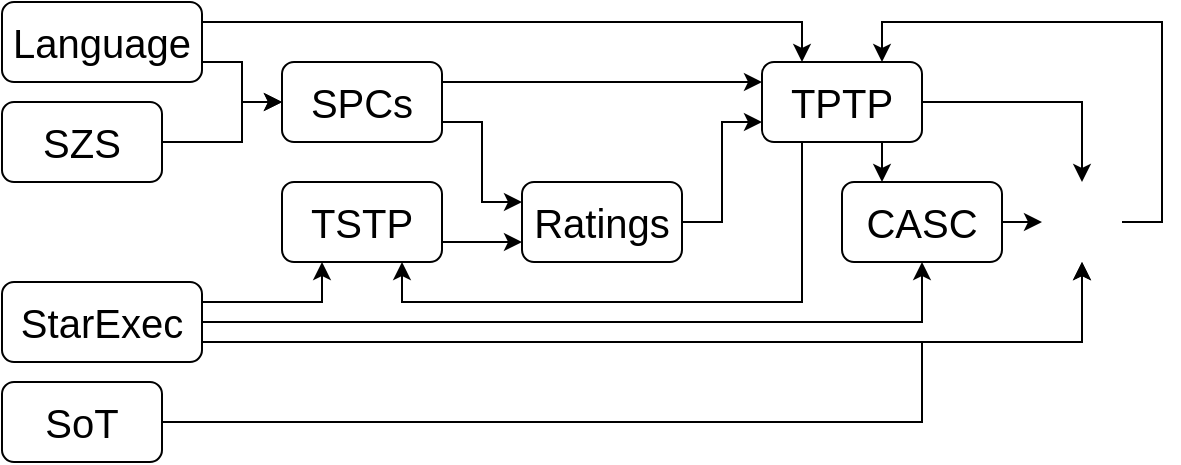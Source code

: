 <mxfile version="23.0.2" type="device">
  <diagram name="Page-1" id="uqgvIvUCK6CzbPvATyQK">
    <mxGraphModel dx="768" dy="589" grid="1" gridSize="10" guides="1" tooltips="1" connect="1" arrows="1" fold="1" page="1" pageScale="1" pageWidth="1100" pageHeight="850" math="0" shadow="0">
      <root>
        <mxCell id="0" />
        <mxCell id="1" parent="0" />
        <mxCell id="HshRdWOyy7-usdvPD1zY-7" value="" style="group" parent="1" vertex="1" connectable="0">
          <mxGeometry x="540" y="190" width="80" height="40" as="geometry" />
        </mxCell>
        <mxCell id="HshRdWOyy7-usdvPD1zY-4" value="" style="rounded=1;whiteSpace=wrap;html=1;" parent="HshRdWOyy7-usdvPD1zY-7" vertex="1">
          <mxGeometry width="80" height="40" as="geometry" />
        </mxCell>
        <mxCell id="HshRdWOyy7-usdvPD1zY-6" value="&lt;font style=&quot;font-size: 20px;&quot;&gt;CASC&lt;/font&gt;" style="text;html=1;strokeColor=none;fillColor=none;align=center;verticalAlign=middle;whiteSpace=wrap;rounded=0;" parent="HshRdWOyy7-usdvPD1zY-7" vertex="1">
          <mxGeometry x="10" y="5" width="60" height="30" as="geometry" />
        </mxCell>
        <mxCell id="HshRdWOyy7-usdvPD1zY-8" value="" style="group" parent="1" vertex="1" connectable="0">
          <mxGeometry x="260" y="190" width="80" height="40" as="geometry" />
        </mxCell>
        <mxCell id="HshRdWOyy7-usdvPD1zY-9" value="" style="rounded=1;whiteSpace=wrap;html=1;" parent="HshRdWOyy7-usdvPD1zY-8" vertex="1">
          <mxGeometry width="80" height="40" as="geometry" />
        </mxCell>
        <mxCell id="HshRdWOyy7-usdvPD1zY-10" value="&lt;font style=&quot;font-size: 20px;&quot;&gt;TSTP&lt;/font&gt;" style="text;html=1;strokeColor=none;fillColor=none;align=center;verticalAlign=middle;whiteSpace=wrap;rounded=0;" parent="HshRdWOyy7-usdvPD1zY-8" vertex="1">
          <mxGeometry x="10" y="5" width="60" height="30" as="geometry" />
        </mxCell>
        <mxCell id="HshRdWOyy7-usdvPD1zY-11" value="" style="group" parent="1" vertex="1" connectable="0">
          <mxGeometry x="500" y="130" width="80" height="40" as="geometry" />
        </mxCell>
        <mxCell id="HshRdWOyy7-usdvPD1zY-12" value="" style="rounded=1;whiteSpace=wrap;html=1;" parent="HshRdWOyy7-usdvPD1zY-11" vertex="1">
          <mxGeometry width="80" height="40" as="geometry" />
        </mxCell>
        <mxCell id="HshRdWOyy7-usdvPD1zY-13" value="&lt;font style=&quot;font-size: 20px;&quot;&gt;TPTP&lt;/font&gt;" style="text;html=1;strokeColor=none;fillColor=none;align=center;verticalAlign=middle;whiteSpace=wrap;rounded=0;" parent="HshRdWOyy7-usdvPD1zY-11" vertex="1">
          <mxGeometry x="10" y="5" width="60" height="30" as="geometry" />
        </mxCell>
        <mxCell id="HshRdWOyy7-usdvPD1zY-14" value="" style="group" parent="1" vertex="1" connectable="0">
          <mxGeometry x="380" y="190" width="80" height="40" as="geometry" />
        </mxCell>
        <mxCell id="HshRdWOyy7-usdvPD1zY-15" value="" style="rounded=1;whiteSpace=wrap;html=1;" parent="HshRdWOyy7-usdvPD1zY-14" vertex="1">
          <mxGeometry width="80" height="40" as="geometry" />
        </mxCell>
        <mxCell id="HshRdWOyy7-usdvPD1zY-16" value="&lt;font style=&quot;font-size: 20px;&quot;&gt;Ratings&lt;/font&gt;" style="text;html=1;strokeColor=none;fillColor=none;align=center;verticalAlign=middle;whiteSpace=wrap;rounded=0;" parent="HshRdWOyy7-usdvPD1zY-14" vertex="1">
          <mxGeometry x="10" y="5" width="60" height="30" as="geometry" />
        </mxCell>
        <mxCell id="HshRdWOyy7-usdvPD1zY-17" value="" style="group" parent="1" vertex="1" connectable="0">
          <mxGeometry x="120" y="100" width="100" height="40" as="geometry" />
        </mxCell>
        <mxCell id="HshRdWOyy7-usdvPD1zY-18" value="" style="rounded=1;whiteSpace=wrap;html=1;" parent="HshRdWOyy7-usdvPD1zY-17" vertex="1">
          <mxGeometry width="100" height="40" as="geometry" />
        </mxCell>
        <mxCell id="HshRdWOyy7-usdvPD1zY-19" value="&lt;font style=&quot;font-size: 20px;&quot;&gt;Language&lt;/font&gt;" style="text;html=1;strokeColor=none;fillColor=none;align=center;verticalAlign=middle;whiteSpace=wrap;rounded=0;" parent="HshRdWOyy7-usdvPD1zY-17" vertex="1">
          <mxGeometry x="20" y="5" width="60" height="30" as="geometry" />
        </mxCell>
        <mxCell id="HshRdWOyy7-usdvPD1zY-20" value="" style="group" parent="1" vertex="1" connectable="0">
          <mxGeometry x="120" y="290" width="80" height="40" as="geometry" />
        </mxCell>
        <mxCell id="HshRdWOyy7-usdvPD1zY-21" value="" style="rounded=1;whiteSpace=wrap;html=1;" parent="HshRdWOyy7-usdvPD1zY-20" vertex="1">
          <mxGeometry width="80" height="40" as="geometry" />
        </mxCell>
        <mxCell id="HshRdWOyy7-usdvPD1zY-22" value="&lt;font style=&quot;font-size: 20px;&quot;&gt;SoT&lt;/font&gt;" style="text;html=1;strokeColor=none;fillColor=none;align=center;verticalAlign=middle;whiteSpace=wrap;rounded=0;" parent="HshRdWOyy7-usdvPD1zY-20" vertex="1">
          <mxGeometry x="10" y="5" width="60" height="30" as="geometry" />
        </mxCell>
        <mxCell id="HshRdWOyy7-usdvPD1zY-23" value="" style="group" parent="1" vertex="1" connectable="0">
          <mxGeometry x="260" y="130" width="80" height="40" as="geometry" />
        </mxCell>
        <mxCell id="HshRdWOyy7-usdvPD1zY-24" value="" style="rounded=1;whiteSpace=wrap;html=1;" parent="HshRdWOyy7-usdvPD1zY-23" vertex="1">
          <mxGeometry width="80" height="40" as="geometry" />
        </mxCell>
        <mxCell id="HshRdWOyy7-usdvPD1zY-25" value="&lt;font style=&quot;font-size: 20px;&quot;&gt;SPCs&lt;/font&gt;" style="text;html=1;strokeColor=none;fillColor=none;align=center;verticalAlign=middle;whiteSpace=wrap;rounded=0;" parent="HshRdWOyy7-usdvPD1zY-23" vertex="1">
          <mxGeometry x="10" y="5" width="60" height="30" as="geometry" />
        </mxCell>
        <mxCell id="HshRdWOyy7-usdvPD1zY-26" value="" style="group" parent="1" vertex="1" connectable="0">
          <mxGeometry x="120" y="150" width="80" height="40" as="geometry" />
        </mxCell>
        <mxCell id="HshRdWOyy7-usdvPD1zY-27" value="" style="rounded=1;whiteSpace=wrap;html=1;" parent="HshRdWOyy7-usdvPD1zY-26" vertex="1">
          <mxGeometry width="80" height="40" as="geometry" />
        </mxCell>
        <mxCell id="HshRdWOyy7-usdvPD1zY-28" value="&lt;font style=&quot;font-size: 20px;&quot;&gt;SZS&lt;/font&gt;" style="text;html=1;strokeColor=none;fillColor=none;align=center;verticalAlign=middle;whiteSpace=wrap;rounded=0;" parent="HshRdWOyy7-usdvPD1zY-26" vertex="1">
          <mxGeometry x="10" y="5" width="60" height="30" as="geometry" />
        </mxCell>
        <mxCell id="HshRdWOyy7-usdvPD1zY-33" value="" style="group" parent="1" vertex="1" connectable="0">
          <mxGeometry x="120" y="240" width="100" height="40" as="geometry" />
        </mxCell>
        <mxCell id="HshRdWOyy7-usdvPD1zY-31" value="" style="rounded=1;whiteSpace=wrap;html=1;" parent="HshRdWOyy7-usdvPD1zY-33" vertex="1">
          <mxGeometry width="100" height="40" as="geometry" />
        </mxCell>
        <mxCell id="HshRdWOyy7-usdvPD1zY-32" value="&lt;font style=&quot;font-size: 20px;&quot;&gt;StarExec&lt;/font&gt;" style="text;html=1;strokeColor=none;fillColor=none;align=center;verticalAlign=middle;whiteSpace=wrap;rounded=0;" parent="HshRdWOyy7-usdvPD1zY-33" vertex="1">
          <mxGeometry x="20" y="5" width="60" height="30" as="geometry" />
        </mxCell>
        <mxCell id="HshRdWOyy7-usdvPD1zY-38" style="edgeStyle=orthogonalEdgeStyle;rounded=0;orthogonalLoop=1;jettySize=auto;html=1;exitX=1;exitY=0.5;exitDx=0;exitDy=0;entryX=0.25;entryY=1;entryDx=0;entryDy=0;" parent="1" source="HshRdWOyy7-usdvPD1zY-31" target="HshRdWOyy7-usdvPD1zY-9" edge="1">
          <mxGeometry relative="1" as="geometry">
            <Array as="points">
              <mxPoint x="220" y="250" />
              <mxPoint x="280" y="250" />
            </Array>
          </mxGeometry>
        </mxCell>
        <mxCell id="HshRdWOyy7-usdvPD1zY-39" style="edgeStyle=orthogonalEdgeStyle;rounded=0;orthogonalLoop=1;jettySize=auto;html=1;exitX=1;exitY=0.5;exitDx=0;exitDy=0;" parent="1" edge="1">
          <mxGeometry relative="1" as="geometry">
            <mxPoint x="220" y="255" as="sourcePoint" />
            <mxPoint x="580" y="230" as="targetPoint" />
            <Array as="points">
              <mxPoint x="220" y="260" />
              <mxPoint x="580" y="260" />
              <mxPoint x="580" y="230" />
            </Array>
          </mxGeometry>
        </mxCell>
        <mxCell id="HshRdWOyy7-usdvPD1zY-43" style="edgeStyle=orthogonalEdgeStyle;rounded=0;orthogonalLoop=1;jettySize=auto;html=1;exitX=1;exitY=0.5;exitDx=0;exitDy=0;entryX=0.25;entryY=0;entryDx=0;entryDy=0;" parent="1" source="HshRdWOyy7-usdvPD1zY-18" target="HshRdWOyy7-usdvPD1zY-12" edge="1">
          <mxGeometry relative="1" as="geometry">
            <mxPoint x="280" y="120" as="sourcePoint" />
            <mxPoint x="500" y="120" as="targetPoint" />
            <Array as="points">
              <mxPoint x="220" y="110" />
              <mxPoint x="520" y="110" />
            </Array>
          </mxGeometry>
        </mxCell>
        <mxCell id="HshRdWOyy7-usdvPD1zY-48" style="edgeStyle=orthogonalEdgeStyle;rounded=0;orthogonalLoop=1;jettySize=auto;html=1;exitX=0.75;exitY=1;exitDx=0;exitDy=0;entryX=0.25;entryY=0;entryDx=0;entryDy=0;" parent="1" source="HshRdWOyy7-usdvPD1zY-12" target="HshRdWOyy7-usdvPD1zY-4" edge="1">
          <mxGeometry relative="1" as="geometry">
            <Array as="points">
              <mxPoint x="560" y="180" />
              <mxPoint x="560" y="180" />
            </Array>
          </mxGeometry>
        </mxCell>
        <mxCell id="HshRdWOyy7-usdvPD1zY-49" style="edgeStyle=orthogonalEdgeStyle;rounded=0;orthogonalLoop=1;jettySize=auto;html=1;exitX=1;exitY=0.5;exitDx=0;exitDy=0;" parent="1" source="HshRdWOyy7-usdvPD1zY-9" edge="1">
          <mxGeometry relative="1" as="geometry">
            <mxPoint x="380" y="220" as="targetPoint" />
            <Array as="points">
              <mxPoint x="340" y="220" />
              <mxPoint x="380" y="220" />
            </Array>
          </mxGeometry>
        </mxCell>
        <mxCell id="HshRdWOyy7-usdvPD1zY-51" style="edgeStyle=orthogonalEdgeStyle;rounded=0;orthogonalLoop=1;jettySize=auto;html=1;exitX=1;exitY=0.5;exitDx=0;exitDy=0;entryX=0;entryY=0.5;entryDx=0;entryDy=0;" parent="1" source="HshRdWOyy7-usdvPD1zY-18" target="HshRdWOyy7-usdvPD1zY-24" edge="1">
          <mxGeometry relative="1" as="geometry">
            <mxPoint x="250" y="160" as="targetPoint" />
            <Array as="points">
              <mxPoint x="220" y="130" />
              <mxPoint x="240" y="130" />
              <mxPoint x="240" y="150" />
            </Array>
          </mxGeometry>
        </mxCell>
        <mxCell id="HshRdWOyy7-usdvPD1zY-56" style="edgeStyle=orthogonalEdgeStyle;rounded=0;orthogonalLoop=1;jettySize=auto;html=1;exitX=1;exitY=0.5;exitDx=0;exitDy=0;entryX=0.5;entryY=1;entryDx=0;entryDy=0;" parent="1" target="HshRdWOyy7-usdvPD1zY-54" edge="1">
          <mxGeometry relative="1" as="geometry">
            <mxPoint x="660" y="240" as="targetPoint" />
            <Array as="points">
              <mxPoint x="200" y="310" />
              <mxPoint x="580" y="310" />
              <mxPoint x="580" y="270" />
              <mxPoint x="660" y="270" />
            </Array>
            <mxPoint x="200" y="320" as="sourcePoint" />
          </mxGeometry>
        </mxCell>
        <mxCell id="HshRdWOyy7-usdvPD1zY-63" style="edgeStyle=orthogonalEdgeStyle;rounded=0;orthogonalLoop=1;jettySize=auto;html=1;exitX=1;exitY=0.5;exitDx=0;exitDy=0;" parent="1" source="HshRdWOyy7-usdvPD1zY-27" target="HshRdWOyy7-usdvPD1zY-24" edge="1">
          <mxGeometry relative="1" as="geometry">
            <Array as="points">
              <mxPoint x="240" y="170" />
              <mxPoint x="240" y="150" />
            </Array>
          </mxGeometry>
        </mxCell>
        <mxCell id="HshRdWOyy7-usdvPD1zY-59" style="edgeStyle=orthogonalEdgeStyle;rounded=0;orthogonalLoop=1;jettySize=auto;html=1;exitX=1;exitY=0.5;exitDx=0;exitDy=0;entryX=0.5;entryY=0;entryDx=0;entryDy=0;" parent="1" source="HshRdWOyy7-usdvPD1zY-12" target="HshRdWOyy7-usdvPD1zY-54" edge="1">
          <mxGeometry relative="1" as="geometry">
            <mxPoint x="640.0" y="260" as="targetPoint" />
            <Array as="points">
              <mxPoint x="660" y="150" />
            </Array>
          </mxGeometry>
        </mxCell>
        <mxCell id="HshRdWOyy7-usdvPD1zY-64" style="edgeStyle=orthogonalEdgeStyle;rounded=0;orthogonalLoop=1;jettySize=auto;html=1;exitX=1;exitY=0.5;exitDx=0;exitDy=0;entryX=0;entryY=0.25;entryDx=0;entryDy=0;" parent="1" source="HshRdWOyy7-usdvPD1zY-24" target="HshRdWOyy7-usdvPD1zY-15" edge="1">
          <mxGeometry relative="1" as="geometry">
            <mxPoint x="400" y="190" as="targetPoint" />
            <Array as="points">
              <mxPoint x="340" y="160" />
              <mxPoint x="360" y="160" />
              <mxPoint x="360" y="200" />
            </Array>
          </mxGeometry>
        </mxCell>
        <mxCell id="EjhESEpVY920cTEGRdwG-1" style="edgeStyle=orthogonalEdgeStyle;rounded=0;orthogonalLoop=1;jettySize=auto;html=1;exitX=1;exitY=0.5;exitDx=0;exitDy=0;entryX=0.75;entryY=0;entryDx=0;entryDy=0;" edge="1" parent="1" source="HshRdWOyy7-usdvPD1zY-54" target="HshRdWOyy7-usdvPD1zY-12">
          <mxGeometry relative="1" as="geometry" />
        </mxCell>
        <mxCell id="HshRdWOyy7-usdvPD1zY-54" value="" style="shape=image;verticalLabelPosition=bottom;labelBackgroundColor=default;verticalAlign=top;aspect=fixed;imageAspect=0;image=https://www.svgheart.com/wp-content/uploads/2023/02/smiley-2_430-430-min.png;direction=east;" parent="1" vertex="1">
          <mxGeometry x="640" y="190" width="40" height="40" as="geometry" />
        </mxCell>
        <mxCell id="HshRdWOyy7-usdvPD1zY-71" style="edgeStyle=orthogonalEdgeStyle;rounded=0;orthogonalLoop=1;jettySize=auto;html=1;entryX=0.5;entryY=1;entryDx=0;entryDy=0;" parent="1" target="HshRdWOyy7-usdvPD1zY-54" edge="1">
          <mxGeometry relative="1" as="geometry">
            <Array as="points">
              <mxPoint x="660" y="270" />
            </Array>
            <mxPoint x="220" y="270" as="sourcePoint" />
            <mxPoint x="660" y="290" as="targetPoint" />
          </mxGeometry>
        </mxCell>
        <mxCell id="S1UkLQnfoMR8gj00tsSk-3" style="edgeStyle=orthogonalEdgeStyle;rounded=0;orthogonalLoop=1;jettySize=auto;html=1;exitX=0.25;exitY=1;exitDx=0;exitDy=0;entryX=0.75;entryY=1;entryDx=0;entryDy=0;" parent="1" source="HshRdWOyy7-usdvPD1zY-12" target="HshRdWOyy7-usdvPD1zY-9" edge="1">
          <mxGeometry relative="1" as="geometry" />
        </mxCell>
        <mxCell id="S1UkLQnfoMR8gj00tsSk-5" style="edgeStyle=orthogonalEdgeStyle;rounded=0;orthogonalLoop=1;jettySize=auto;html=1;exitX=1;exitY=0.5;exitDx=0;exitDy=0;" parent="1" source="HshRdWOyy7-usdvPD1zY-24" edge="1">
          <mxGeometry relative="1" as="geometry">
            <mxPoint x="500" y="140" as="targetPoint" />
            <Array as="points">
              <mxPoint x="340" y="140" />
              <mxPoint x="500" y="140" />
            </Array>
          </mxGeometry>
        </mxCell>
        <mxCell id="S1UkLQnfoMR8gj00tsSk-6" style="edgeStyle=orthogonalEdgeStyle;rounded=0;orthogonalLoop=1;jettySize=auto;html=1;exitX=1;exitY=0.5;exitDx=0;exitDy=0;entryX=0;entryY=0.75;entryDx=0;entryDy=0;" parent="1" source="HshRdWOyy7-usdvPD1zY-15" target="HshRdWOyy7-usdvPD1zY-12" edge="1">
          <mxGeometry relative="1" as="geometry">
            <Array as="points">
              <mxPoint x="480" y="210" />
              <mxPoint x="480" y="160" />
            </Array>
          </mxGeometry>
        </mxCell>
        <mxCell id="S1UkLQnfoMR8gj00tsSk-8" style="edgeStyle=orthogonalEdgeStyle;rounded=0;orthogonalLoop=1;jettySize=auto;html=1;exitX=1;exitY=0.5;exitDx=0;exitDy=0;entryX=0;entryY=0.5;entryDx=0;entryDy=0;" parent="1" source="HshRdWOyy7-usdvPD1zY-4" target="HshRdWOyy7-usdvPD1zY-54" edge="1">
          <mxGeometry relative="1" as="geometry" />
        </mxCell>
      </root>
    </mxGraphModel>
  </diagram>
</mxfile>
